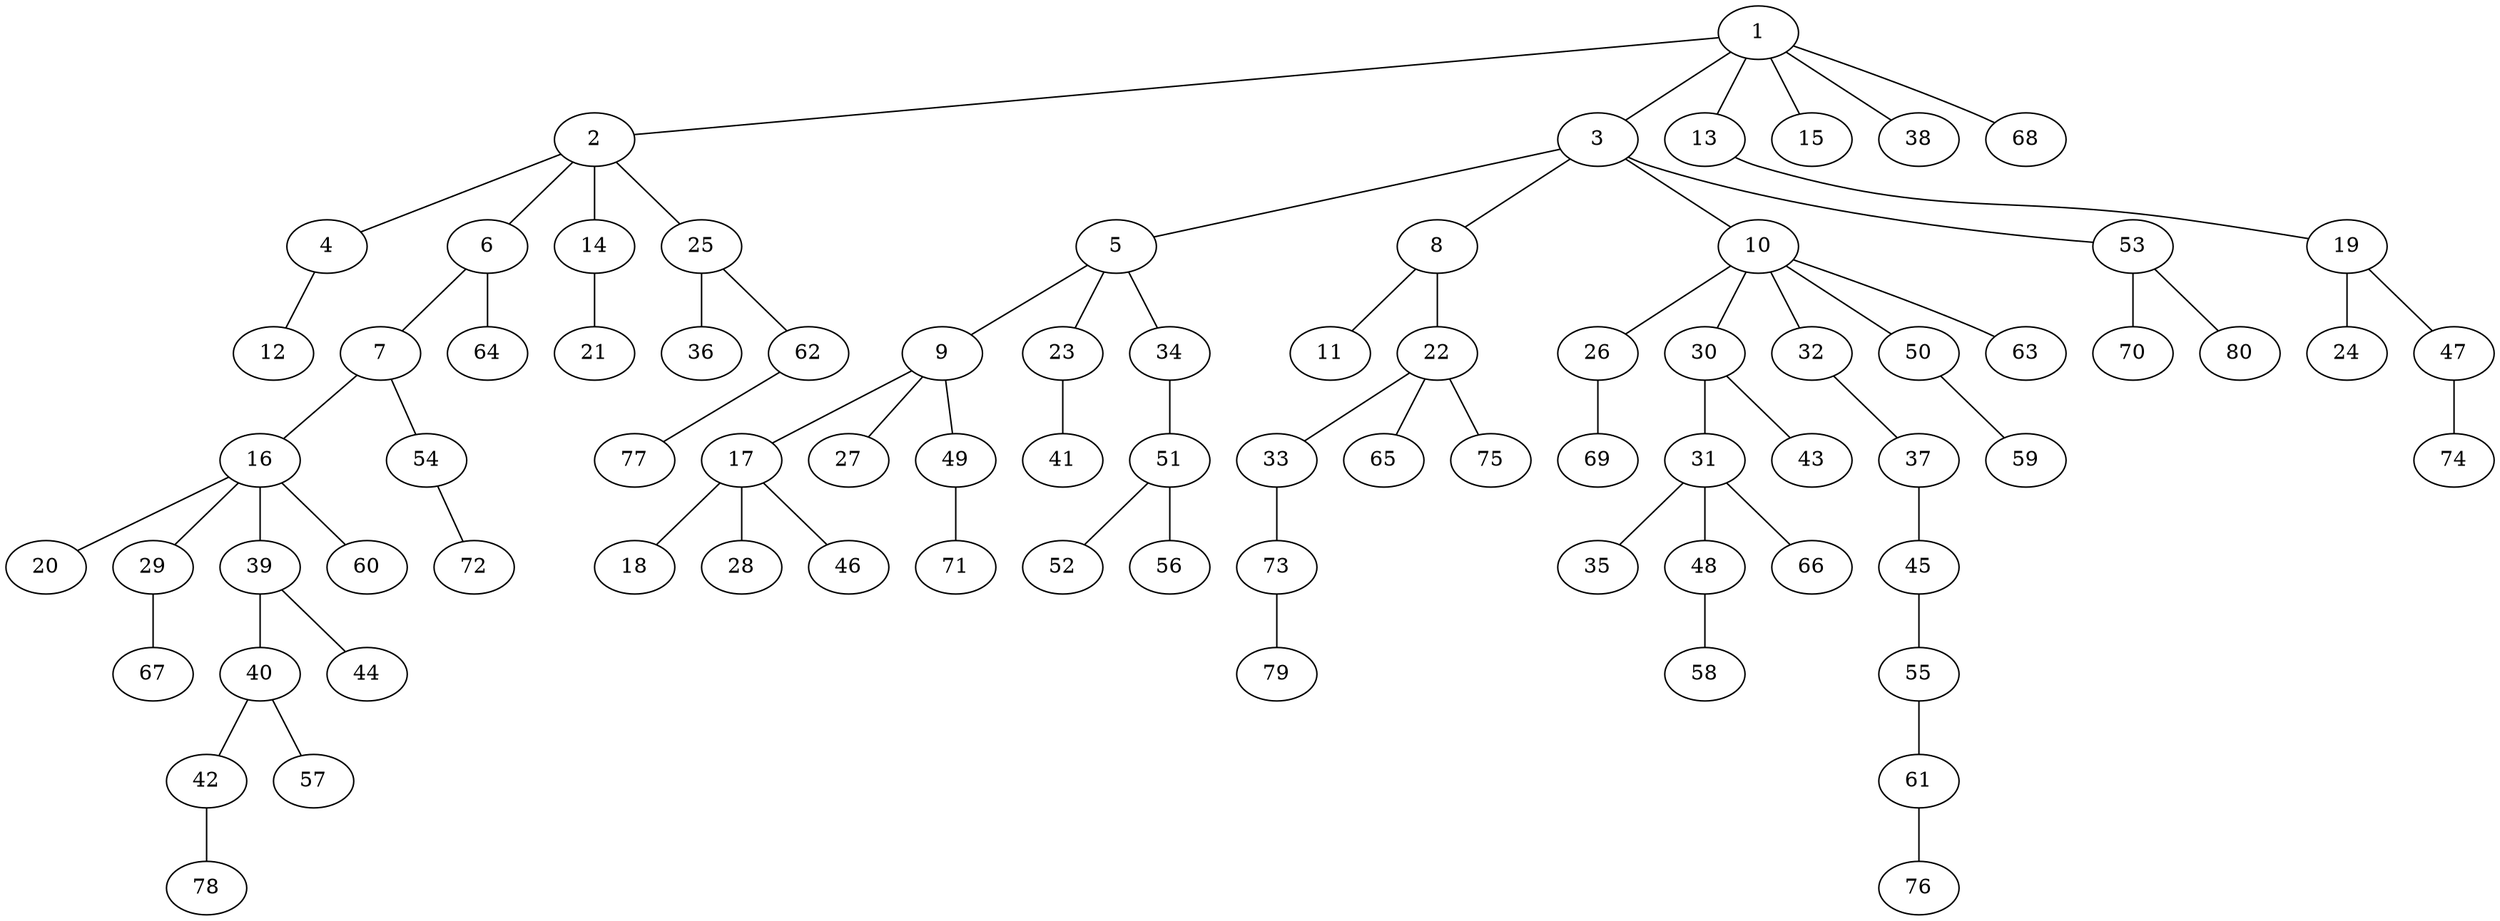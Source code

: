 graph graphname {1--2
1--3
1--13
1--15
1--38
1--68
2--4
2--6
2--14
2--25
3--5
3--8
3--10
3--53
4--12
5--9
5--23
5--34
6--7
6--64
7--16
7--54
8--11
8--22
9--17
9--27
9--49
10--26
10--30
10--32
10--50
10--63
13--19
14--21
16--20
16--29
16--39
16--60
17--18
17--28
17--46
19--24
19--47
22--33
22--65
22--75
23--41
25--36
25--62
26--69
29--67
30--31
30--43
31--35
31--48
31--66
32--37
33--73
34--51
37--45
39--40
39--44
40--42
40--57
42--78
45--55
47--74
48--58
49--71
50--59
51--52
51--56
53--70
53--80
54--72
55--61
61--76
62--77
73--79
}